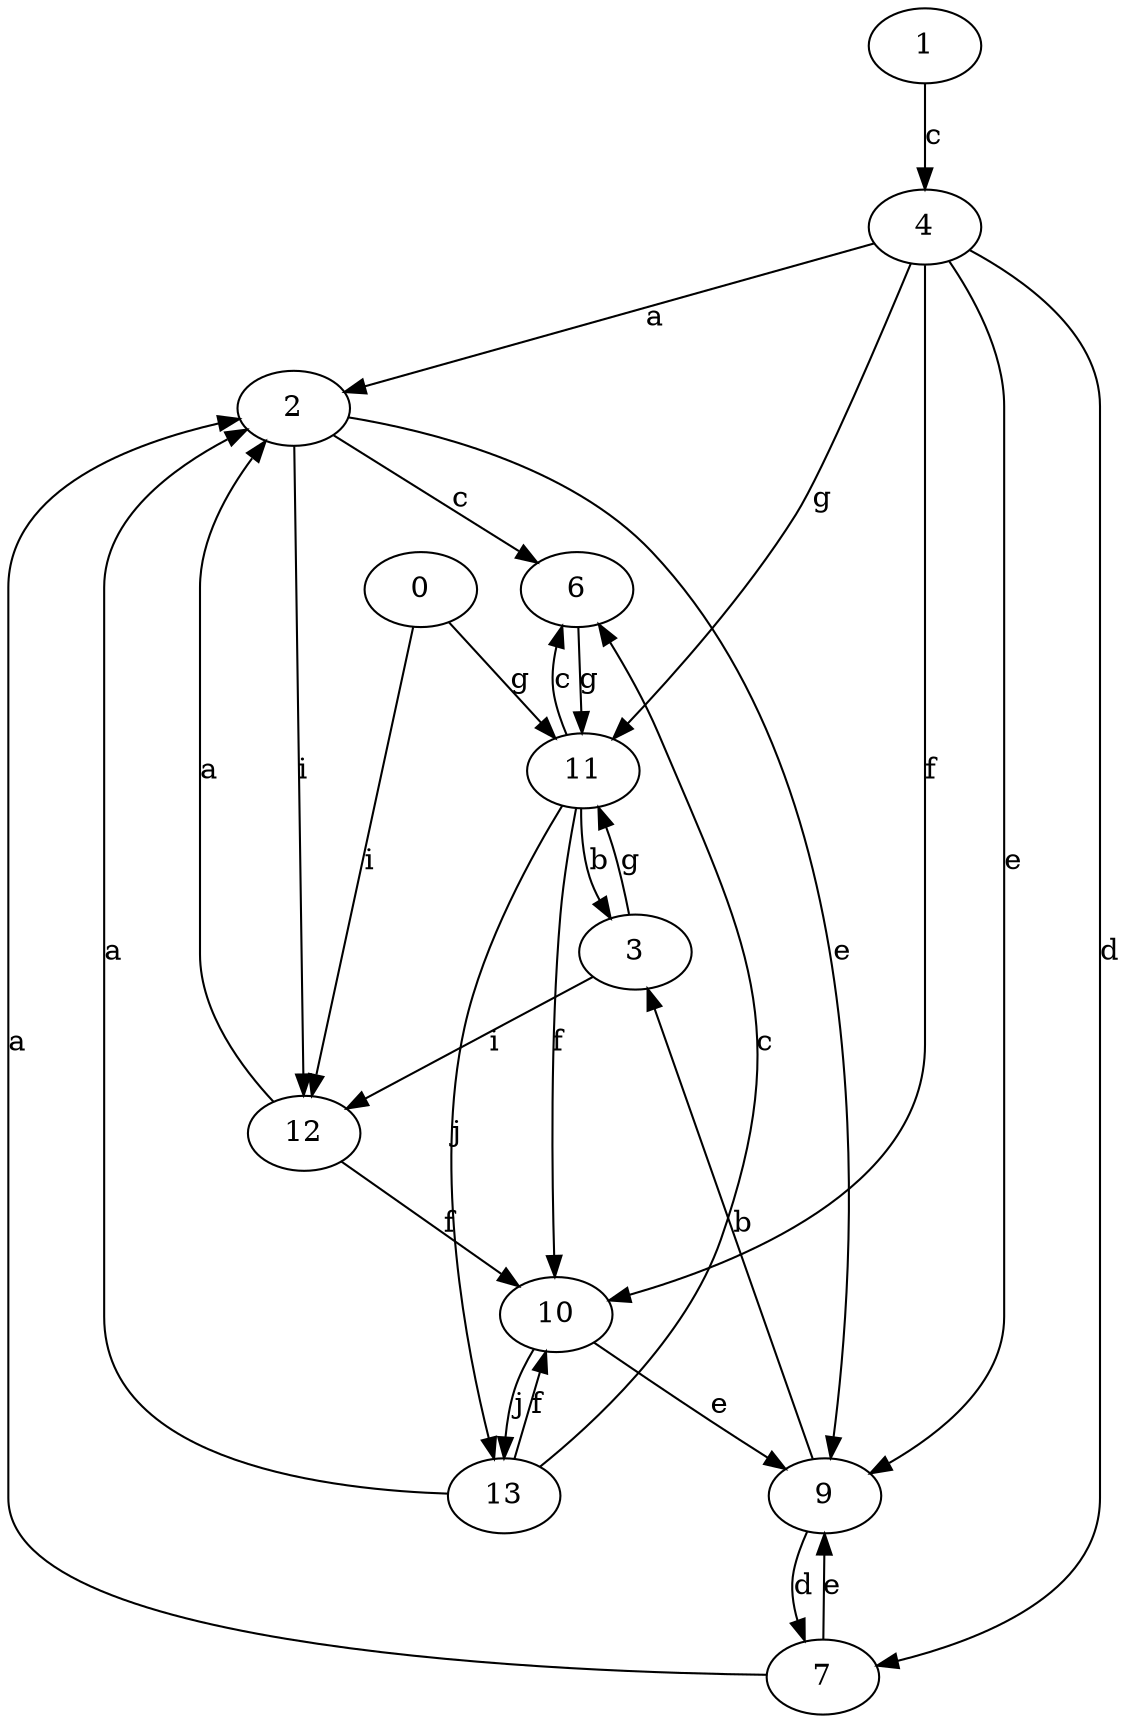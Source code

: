 strict digraph  {
1;
2;
3;
0;
4;
6;
7;
9;
10;
11;
12;
13;
1 -> 4  [label=c];
2 -> 6  [label=c];
2 -> 9  [label=e];
2 -> 12  [label=i];
3 -> 11  [label=g];
3 -> 12  [label=i];
0 -> 11  [label=g];
0 -> 12  [label=i];
4 -> 2  [label=a];
4 -> 7  [label=d];
4 -> 9  [label=e];
4 -> 10  [label=f];
4 -> 11  [label=g];
6 -> 11  [label=g];
7 -> 2  [label=a];
7 -> 9  [label=e];
9 -> 3  [label=b];
9 -> 7  [label=d];
10 -> 9  [label=e];
10 -> 13  [label=j];
11 -> 3  [label=b];
11 -> 6  [label=c];
11 -> 10  [label=f];
11 -> 13  [label=j];
12 -> 2  [label=a];
12 -> 10  [label=f];
13 -> 2  [label=a];
13 -> 6  [label=c];
13 -> 10  [label=f];
}
